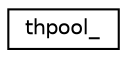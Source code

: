 digraph "Graphical Class Hierarchy"
{
  edge [fontname="Helvetica",fontsize="10",labelfontname="Helvetica",labelfontsize="10"];
  node [fontname="Helvetica",fontsize="10",shape=record];
  rankdir="LR";
  Node0 [label="thpool_",height=0.2,width=0.4,color="black", fillcolor="white", style="filled",URL="$structthpool__.html"];
}
